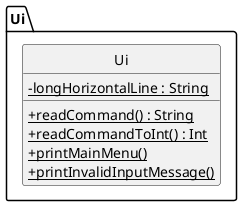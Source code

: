 @startuml

hide circle
skinparam classAttributeIconSize 0

package Ui {
    class Ui {
        - {static} longHorizontalLine : String
        + {static} readCommand() : String
        + {static} readCommandToInt() : Int
        + {static} printMainMenu()
        + {static} printInvalidInputMessage()
    }
}

@enduml
